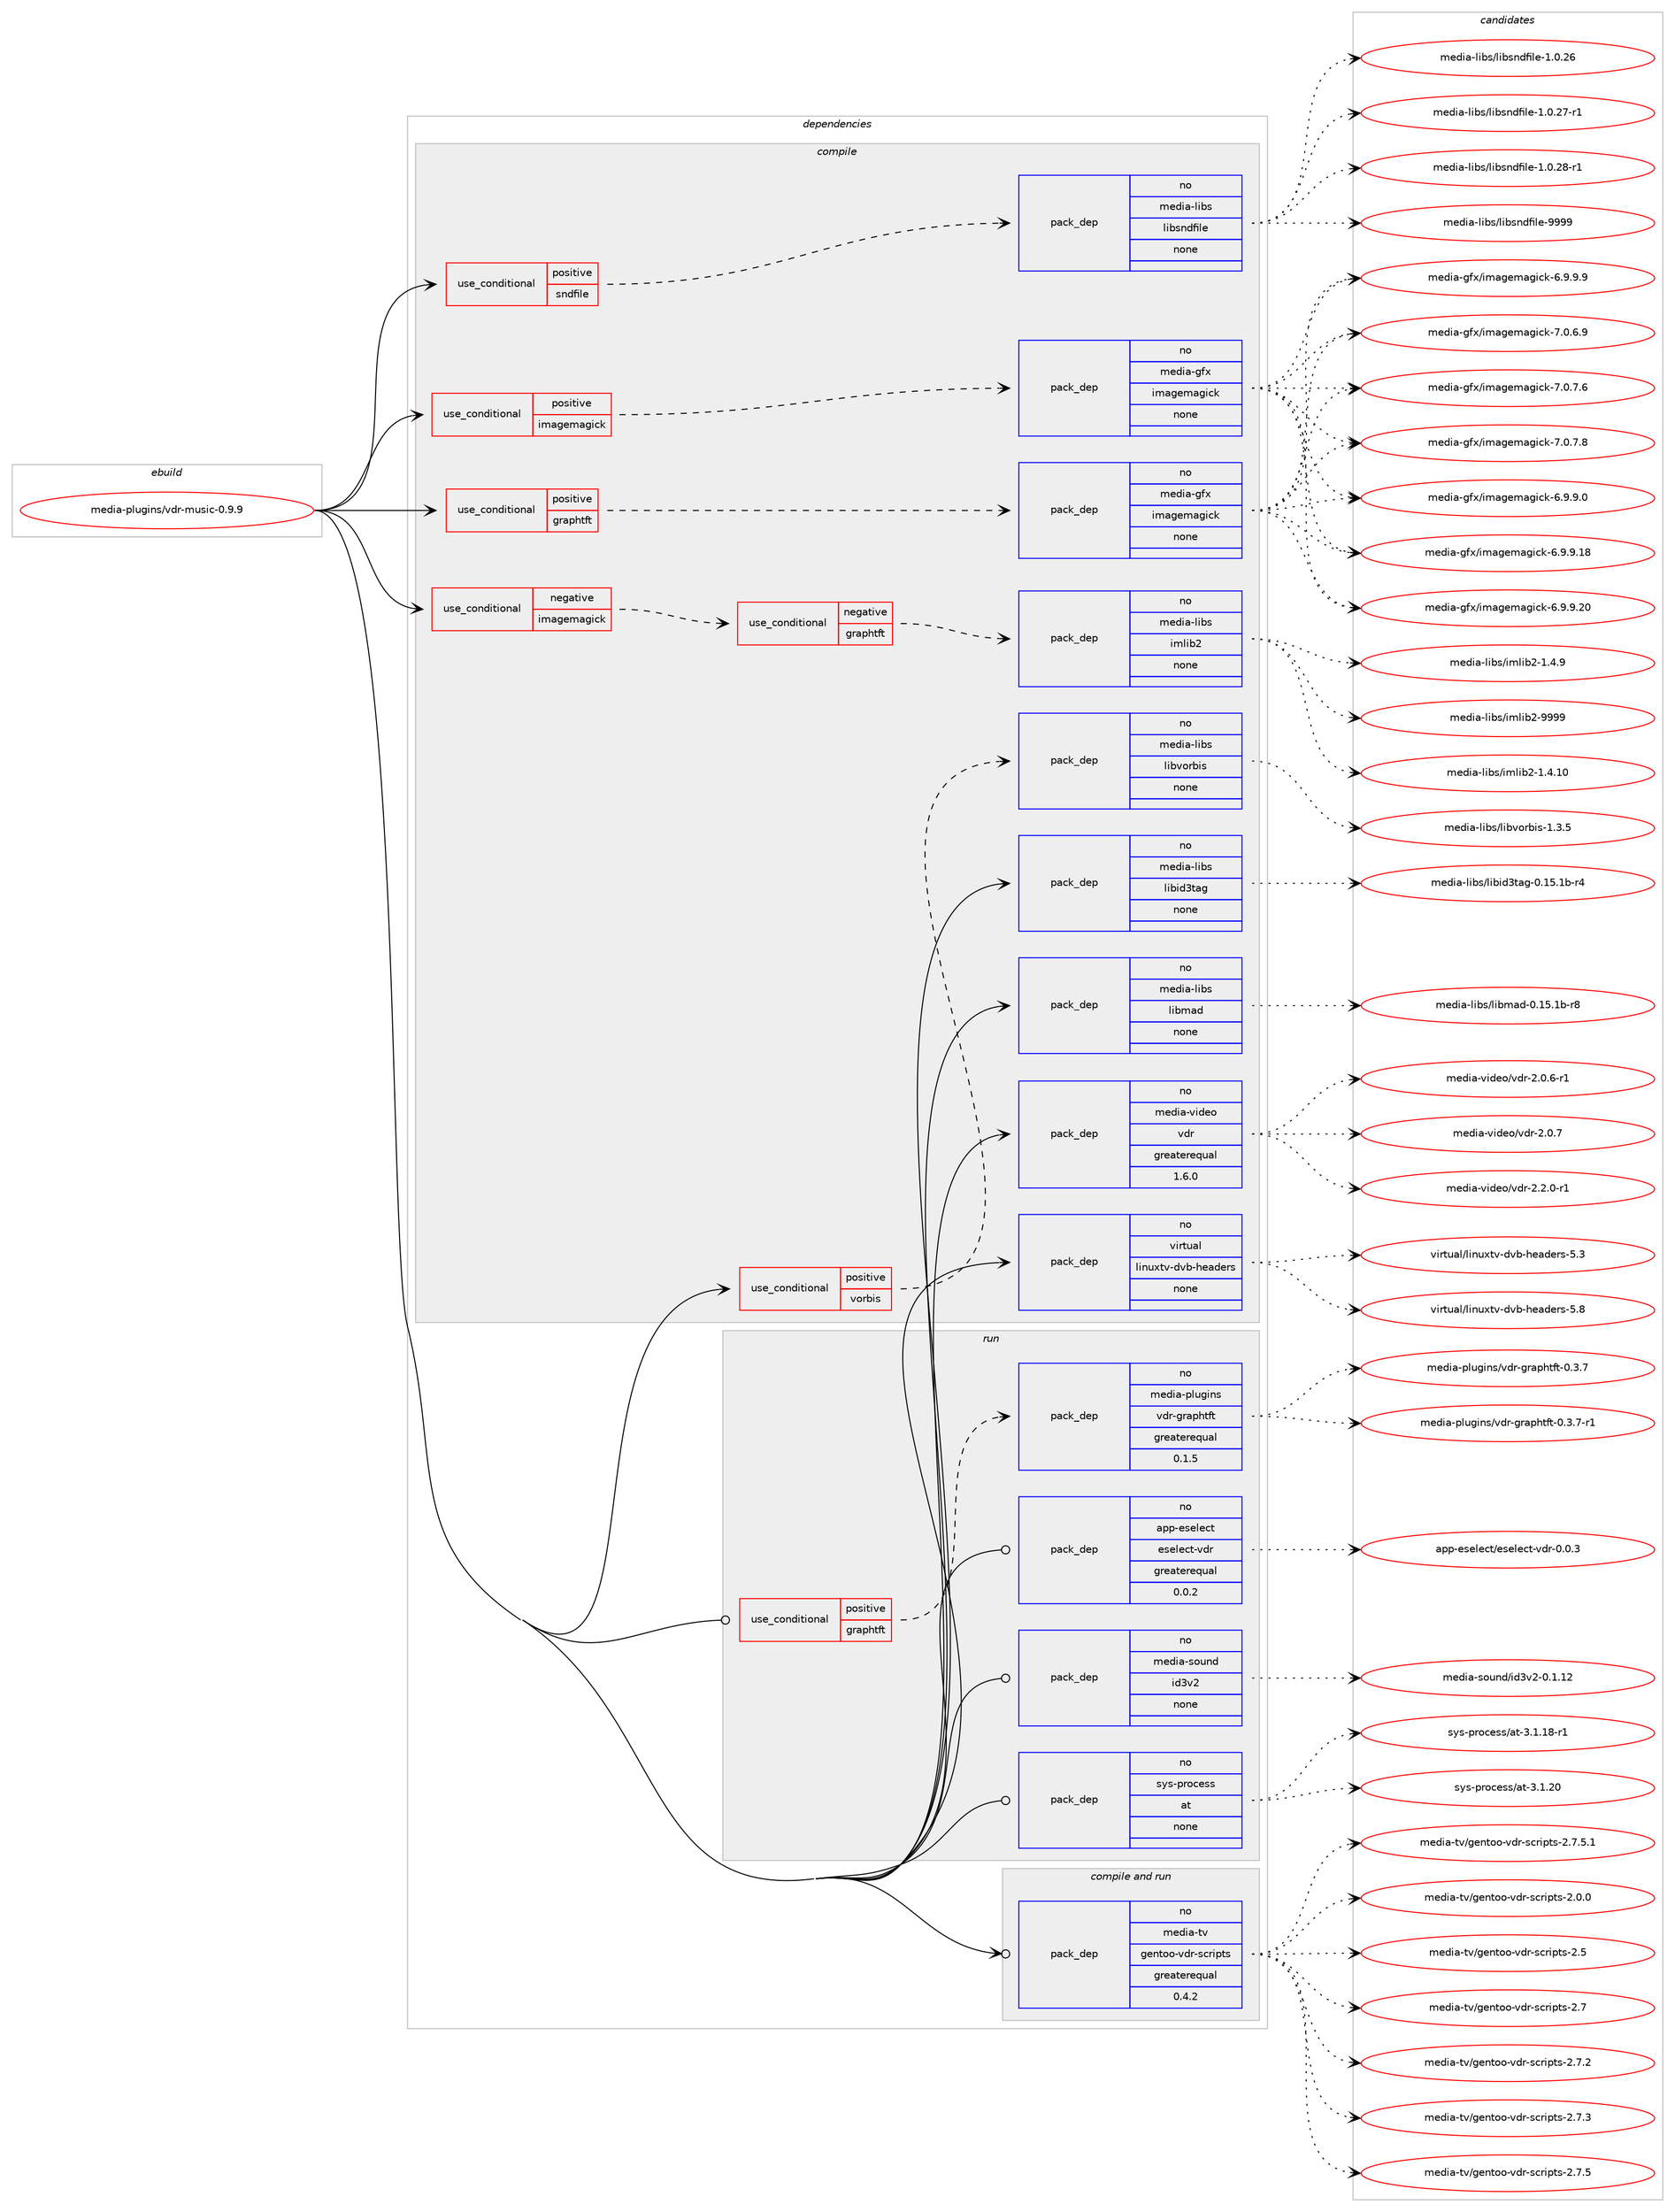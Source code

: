 digraph prolog {

# *************
# Graph options
# *************

newrank=true;
concentrate=true;
compound=true;
graph [rankdir=LR,fontname=Helvetica,fontsize=10,ranksep=1.5];#, ranksep=2.5, nodesep=0.2];
edge  [arrowhead=vee];
node  [fontname=Helvetica,fontsize=10];

# **********
# The ebuild
# **********

subgraph cluster_leftcol {
color=gray;
rank=same;
label=<<i>ebuild</i>>;
id [label="media-plugins/vdr-music-0.9.9", color=red, width=4, href="../media-plugins/vdr-music-0.9.9.svg"];
}

# ****************
# The dependencies
# ****************

subgraph cluster_midcol {
color=gray;
label=<<i>dependencies</i>>;
subgraph cluster_compile {
fillcolor="#eeeeee";
style=filled;
label=<<i>compile</i>>;
subgraph cond92479 {
dependency376396 [label=<<TABLE BORDER="0" CELLBORDER="1" CELLSPACING="0" CELLPADDING="4"><TR><TD ROWSPAN="3" CELLPADDING="10">use_conditional</TD></TR><TR><TD>negative</TD></TR><TR><TD>imagemagick</TD></TR></TABLE>>, shape=none, color=red];
subgraph cond92480 {
dependency376397 [label=<<TABLE BORDER="0" CELLBORDER="1" CELLSPACING="0" CELLPADDING="4"><TR><TD ROWSPAN="3" CELLPADDING="10">use_conditional</TD></TR><TR><TD>negative</TD></TR><TR><TD>graphtft</TD></TR></TABLE>>, shape=none, color=red];
subgraph pack277907 {
dependency376398 [label=<<TABLE BORDER="0" CELLBORDER="1" CELLSPACING="0" CELLPADDING="4" WIDTH="220"><TR><TD ROWSPAN="6" CELLPADDING="30">pack_dep</TD></TR><TR><TD WIDTH="110">no</TD></TR><TR><TD>media-libs</TD></TR><TR><TD>imlib2</TD></TR><TR><TD>none</TD></TR><TR><TD></TD></TR></TABLE>>, shape=none, color=blue];
}
dependency376397:e -> dependency376398:w [weight=20,style="dashed",arrowhead="vee"];
}
dependency376396:e -> dependency376397:w [weight=20,style="dashed",arrowhead="vee"];
}
id:e -> dependency376396:w [weight=20,style="solid",arrowhead="vee"];
subgraph cond92481 {
dependency376399 [label=<<TABLE BORDER="0" CELLBORDER="1" CELLSPACING="0" CELLPADDING="4"><TR><TD ROWSPAN="3" CELLPADDING="10">use_conditional</TD></TR><TR><TD>positive</TD></TR><TR><TD>graphtft</TD></TR></TABLE>>, shape=none, color=red];
subgraph pack277908 {
dependency376400 [label=<<TABLE BORDER="0" CELLBORDER="1" CELLSPACING="0" CELLPADDING="4" WIDTH="220"><TR><TD ROWSPAN="6" CELLPADDING="30">pack_dep</TD></TR><TR><TD WIDTH="110">no</TD></TR><TR><TD>media-gfx</TD></TR><TR><TD>imagemagick</TD></TR><TR><TD>none</TD></TR><TR><TD></TD></TR></TABLE>>, shape=none, color=blue];
}
dependency376399:e -> dependency376400:w [weight=20,style="dashed",arrowhead="vee"];
}
id:e -> dependency376399:w [weight=20,style="solid",arrowhead="vee"];
subgraph cond92482 {
dependency376401 [label=<<TABLE BORDER="0" CELLBORDER="1" CELLSPACING="0" CELLPADDING="4"><TR><TD ROWSPAN="3" CELLPADDING="10">use_conditional</TD></TR><TR><TD>positive</TD></TR><TR><TD>imagemagick</TD></TR></TABLE>>, shape=none, color=red];
subgraph pack277909 {
dependency376402 [label=<<TABLE BORDER="0" CELLBORDER="1" CELLSPACING="0" CELLPADDING="4" WIDTH="220"><TR><TD ROWSPAN="6" CELLPADDING="30">pack_dep</TD></TR><TR><TD WIDTH="110">no</TD></TR><TR><TD>media-gfx</TD></TR><TR><TD>imagemagick</TD></TR><TR><TD>none</TD></TR><TR><TD></TD></TR></TABLE>>, shape=none, color=blue];
}
dependency376401:e -> dependency376402:w [weight=20,style="dashed",arrowhead="vee"];
}
id:e -> dependency376401:w [weight=20,style="solid",arrowhead="vee"];
subgraph cond92483 {
dependency376403 [label=<<TABLE BORDER="0" CELLBORDER="1" CELLSPACING="0" CELLPADDING="4"><TR><TD ROWSPAN="3" CELLPADDING="10">use_conditional</TD></TR><TR><TD>positive</TD></TR><TR><TD>sndfile</TD></TR></TABLE>>, shape=none, color=red];
subgraph pack277910 {
dependency376404 [label=<<TABLE BORDER="0" CELLBORDER="1" CELLSPACING="0" CELLPADDING="4" WIDTH="220"><TR><TD ROWSPAN="6" CELLPADDING="30">pack_dep</TD></TR><TR><TD WIDTH="110">no</TD></TR><TR><TD>media-libs</TD></TR><TR><TD>libsndfile</TD></TR><TR><TD>none</TD></TR><TR><TD></TD></TR></TABLE>>, shape=none, color=blue];
}
dependency376403:e -> dependency376404:w [weight=20,style="dashed",arrowhead="vee"];
}
id:e -> dependency376403:w [weight=20,style="solid",arrowhead="vee"];
subgraph cond92484 {
dependency376405 [label=<<TABLE BORDER="0" CELLBORDER="1" CELLSPACING="0" CELLPADDING="4"><TR><TD ROWSPAN="3" CELLPADDING="10">use_conditional</TD></TR><TR><TD>positive</TD></TR><TR><TD>vorbis</TD></TR></TABLE>>, shape=none, color=red];
subgraph pack277911 {
dependency376406 [label=<<TABLE BORDER="0" CELLBORDER="1" CELLSPACING="0" CELLPADDING="4" WIDTH="220"><TR><TD ROWSPAN="6" CELLPADDING="30">pack_dep</TD></TR><TR><TD WIDTH="110">no</TD></TR><TR><TD>media-libs</TD></TR><TR><TD>libvorbis</TD></TR><TR><TD>none</TD></TR><TR><TD></TD></TR></TABLE>>, shape=none, color=blue];
}
dependency376405:e -> dependency376406:w [weight=20,style="dashed",arrowhead="vee"];
}
id:e -> dependency376405:w [weight=20,style="solid",arrowhead="vee"];
subgraph pack277912 {
dependency376407 [label=<<TABLE BORDER="0" CELLBORDER="1" CELLSPACING="0" CELLPADDING="4" WIDTH="220"><TR><TD ROWSPAN="6" CELLPADDING="30">pack_dep</TD></TR><TR><TD WIDTH="110">no</TD></TR><TR><TD>media-libs</TD></TR><TR><TD>libid3tag</TD></TR><TR><TD>none</TD></TR><TR><TD></TD></TR></TABLE>>, shape=none, color=blue];
}
id:e -> dependency376407:w [weight=20,style="solid",arrowhead="vee"];
subgraph pack277913 {
dependency376408 [label=<<TABLE BORDER="0" CELLBORDER="1" CELLSPACING="0" CELLPADDING="4" WIDTH="220"><TR><TD ROWSPAN="6" CELLPADDING="30">pack_dep</TD></TR><TR><TD WIDTH="110">no</TD></TR><TR><TD>media-libs</TD></TR><TR><TD>libmad</TD></TR><TR><TD>none</TD></TR><TR><TD></TD></TR></TABLE>>, shape=none, color=blue];
}
id:e -> dependency376408:w [weight=20,style="solid",arrowhead="vee"];
subgraph pack277914 {
dependency376409 [label=<<TABLE BORDER="0" CELLBORDER="1" CELLSPACING="0" CELLPADDING="4" WIDTH="220"><TR><TD ROWSPAN="6" CELLPADDING="30">pack_dep</TD></TR><TR><TD WIDTH="110">no</TD></TR><TR><TD>media-video</TD></TR><TR><TD>vdr</TD></TR><TR><TD>greaterequal</TD></TR><TR><TD>1.6.0</TD></TR></TABLE>>, shape=none, color=blue];
}
id:e -> dependency376409:w [weight=20,style="solid",arrowhead="vee"];
subgraph pack277915 {
dependency376410 [label=<<TABLE BORDER="0" CELLBORDER="1" CELLSPACING="0" CELLPADDING="4" WIDTH="220"><TR><TD ROWSPAN="6" CELLPADDING="30">pack_dep</TD></TR><TR><TD WIDTH="110">no</TD></TR><TR><TD>virtual</TD></TR><TR><TD>linuxtv-dvb-headers</TD></TR><TR><TD>none</TD></TR><TR><TD></TD></TR></TABLE>>, shape=none, color=blue];
}
id:e -> dependency376410:w [weight=20,style="solid",arrowhead="vee"];
}
subgraph cluster_compileandrun {
fillcolor="#eeeeee";
style=filled;
label=<<i>compile and run</i>>;
subgraph pack277916 {
dependency376411 [label=<<TABLE BORDER="0" CELLBORDER="1" CELLSPACING="0" CELLPADDING="4" WIDTH="220"><TR><TD ROWSPAN="6" CELLPADDING="30">pack_dep</TD></TR><TR><TD WIDTH="110">no</TD></TR><TR><TD>media-tv</TD></TR><TR><TD>gentoo-vdr-scripts</TD></TR><TR><TD>greaterequal</TD></TR><TR><TD>0.4.2</TD></TR></TABLE>>, shape=none, color=blue];
}
id:e -> dependency376411:w [weight=20,style="solid",arrowhead="odotvee"];
}
subgraph cluster_run {
fillcolor="#eeeeee";
style=filled;
label=<<i>run</i>>;
subgraph cond92485 {
dependency376412 [label=<<TABLE BORDER="0" CELLBORDER="1" CELLSPACING="0" CELLPADDING="4"><TR><TD ROWSPAN="3" CELLPADDING="10">use_conditional</TD></TR><TR><TD>positive</TD></TR><TR><TD>graphtft</TD></TR></TABLE>>, shape=none, color=red];
subgraph pack277917 {
dependency376413 [label=<<TABLE BORDER="0" CELLBORDER="1" CELLSPACING="0" CELLPADDING="4" WIDTH="220"><TR><TD ROWSPAN="6" CELLPADDING="30">pack_dep</TD></TR><TR><TD WIDTH="110">no</TD></TR><TR><TD>media-plugins</TD></TR><TR><TD>vdr-graphtft</TD></TR><TR><TD>greaterequal</TD></TR><TR><TD>0.1.5</TD></TR></TABLE>>, shape=none, color=blue];
}
dependency376412:e -> dependency376413:w [weight=20,style="dashed",arrowhead="vee"];
}
id:e -> dependency376412:w [weight=20,style="solid",arrowhead="odot"];
subgraph pack277918 {
dependency376414 [label=<<TABLE BORDER="0" CELLBORDER="1" CELLSPACING="0" CELLPADDING="4" WIDTH="220"><TR><TD ROWSPAN="6" CELLPADDING="30">pack_dep</TD></TR><TR><TD WIDTH="110">no</TD></TR><TR><TD>app-eselect</TD></TR><TR><TD>eselect-vdr</TD></TR><TR><TD>greaterequal</TD></TR><TR><TD>0.0.2</TD></TR></TABLE>>, shape=none, color=blue];
}
id:e -> dependency376414:w [weight=20,style="solid",arrowhead="odot"];
subgraph pack277919 {
dependency376415 [label=<<TABLE BORDER="0" CELLBORDER="1" CELLSPACING="0" CELLPADDING="4" WIDTH="220"><TR><TD ROWSPAN="6" CELLPADDING="30">pack_dep</TD></TR><TR><TD WIDTH="110">no</TD></TR><TR><TD>media-sound</TD></TR><TR><TD>id3v2</TD></TR><TR><TD>none</TD></TR><TR><TD></TD></TR></TABLE>>, shape=none, color=blue];
}
id:e -> dependency376415:w [weight=20,style="solid",arrowhead="odot"];
subgraph pack277920 {
dependency376416 [label=<<TABLE BORDER="0" CELLBORDER="1" CELLSPACING="0" CELLPADDING="4" WIDTH="220"><TR><TD ROWSPAN="6" CELLPADDING="30">pack_dep</TD></TR><TR><TD WIDTH="110">no</TD></TR><TR><TD>sys-process</TD></TR><TR><TD>at</TD></TR><TR><TD>none</TD></TR><TR><TD></TD></TR></TABLE>>, shape=none, color=blue];
}
id:e -> dependency376416:w [weight=20,style="solid",arrowhead="odot"];
}
}

# **************
# The candidates
# **************

subgraph cluster_choices {
rank=same;
color=gray;
label=<<i>candidates</i>>;

subgraph choice277907 {
color=black;
nodesep=1;
choice10910110010597451081059811547105109108105985045494652464948 [label="media-libs/imlib2-1.4.10", color=red, width=4,href="../media-libs/imlib2-1.4.10.svg"];
choice109101100105974510810598115471051091081059850454946524657 [label="media-libs/imlib2-1.4.9", color=red, width=4,href="../media-libs/imlib2-1.4.9.svg"];
choice1091011001059745108105981154710510910810598504557575757 [label="media-libs/imlib2-9999", color=red, width=4,href="../media-libs/imlib2-9999.svg"];
dependency376398:e -> choice10910110010597451081059811547105109108105985045494652464948:w [style=dotted,weight="100"];
dependency376398:e -> choice109101100105974510810598115471051091081059850454946524657:w [style=dotted,weight="100"];
dependency376398:e -> choice1091011001059745108105981154710510910810598504557575757:w [style=dotted,weight="100"];
}
subgraph choice277908 {
color=black;
nodesep=1;
choice1091011001059745103102120471051099710310110997103105991074554465746574648 [label="media-gfx/imagemagick-6.9.9.0", color=red, width=4,href="../media-gfx/imagemagick-6.9.9.0.svg"];
choice109101100105974510310212047105109971031011099710310599107455446574657464956 [label="media-gfx/imagemagick-6.9.9.18", color=red, width=4,href="../media-gfx/imagemagick-6.9.9.18.svg"];
choice109101100105974510310212047105109971031011099710310599107455446574657465048 [label="media-gfx/imagemagick-6.9.9.20", color=red, width=4,href="../media-gfx/imagemagick-6.9.9.20.svg"];
choice1091011001059745103102120471051099710310110997103105991074554465746574657 [label="media-gfx/imagemagick-6.9.9.9", color=red, width=4,href="../media-gfx/imagemagick-6.9.9.9.svg"];
choice1091011001059745103102120471051099710310110997103105991074555464846544657 [label="media-gfx/imagemagick-7.0.6.9", color=red, width=4,href="../media-gfx/imagemagick-7.0.6.9.svg"];
choice1091011001059745103102120471051099710310110997103105991074555464846554654 [label="media-gfx/imagemagick-7.0.7.6", color=red, width=4,href="../media-gfx/imagemagick-7.0.7.6.svg"];
choice1091011001059745103102120471051099710310110997103105991074555464846554656 [label="media-gfx/imagemagick-7.0.7.8", color=red, width=4,href="../media-gfx/imagemagick-7.0.7.8.svg"];
dependency376400:e -> choice1091011001059745103102120471051099710310110997103105991074554465746574648:w [style=dotted,weight="100"];
dependency376400:e -> choice109101100105974510310212047105109971031011099710310599107455446574657464956:w [style=dotted,weight="100"];
dependency376400:e -> choice109101100105974510310212047105109971031011099710310599107455446574657465048:w [style=dotted,weight="100"];
dependency376400:e -> choice1091011001059745103102120471051099710310110997103105991074554465746574657:w [style=dotted,weight="100"];
dependency376400:e -> choice1091011001059745103102120471051099710310110997103105991074555464846544657:w [style=dotted,weight="100"];
dependency376400:e -> choice1091011001059745103102120471051099710310110997103105991074555464846554654:w [style=dotted,weight="100"];
dependency376400:e -> choice1091011001059745103102120471051099710310110997103105991074555464846554656:w [style=dotted,weight="100"];
}
subgraph choice277909 {
color=black;
nodesep=1;
choice1091011001059745103102120471051099710310110997103105991074554465746574648 [label="media-gfx/imagemagick-6.9.9.0", color=red, width=4,href="../media-gfx/imagemagick-6.9.9.0.svg"];
choice109101100105974510310212047105109971031011099710310599107455446574657464956 [label="media-gfx/imagemagick-6.9.9.18", color=red, width=4,href="../media-gfx/imagemagick-6.9.9.18.svg"];
choice109101100105974510310212047105109971031011099710310599107455446574657465048 [label="media-gfx/imagemagick-6.9.9.20", color=red, width=4,href="../media-gfx/imagemagick-6.9.9.20.svg"];
choice1091011001059745103102120471051099710310110997103105991074554465746574657 [label="media-gfx/imagemagick-6.9.9.9", color=red, width=4,href="../media-gfx/imagemagick-6.9.9.9.svg"];
choice1091011001059745103102120471051099710310110997103105991074555464846544657 [label="media-gfx/imagemagick-7.0.6.9", color=red, width=4,href="../media-gfx/imagemagick-7.0.6.9.svg"];
choice1091011001059745103102120471051099710310110997103105991074555464846554654 [label="media-gfx/imagemagick-7.0.7.6", color=red, width=4,href="../media-gfx/imagemagick-7.0.7.6.svg"];
choice1091011001059745103102120471051099710310110997103105991074555464846554656 [label="media-gfx/imagemagick-7.0.7.8", color=red, width=4,href="../media-gfx/imagemagick-7.0.7.8.svg"];
dependency376402:e -> choice1091011001059745103102120471051099710310110997103105991074554465746574648:w [style=dotted,weight="100"];
dependency376402:e -> choice109101100105974510310212047105109971031011099710310599107455446574657464956:w [style=dotted,weight="100"];
dependency376402:e -> choice109101100105974510310212047105109971031011099710310599107455446574657465048:w [style=dotted,weight="100"];
dependency376402:e -> choice1091011001059745103102120471051099710310110997103105991074554465746574657:w [style=dotted,weight="100"];
dependency376402:e -> choice1091011001059745103102120471051099710310110997103105991074555464846544657:w [style=dotted,weight="100"];
dependency376402:e -> choice1091011001059745103102120471051099710310110997103105991074555464846554654:w [style=dotted,weight="100"];
dependency376402:e -> choice1091011001059745103102120471051099710310110997103105991074555464846554656:w [style=dotted,weight="100"];
}
subgraph choice277910 {
color=black;
nodesep=1;
choice109101100105974510810598115471081059811511010010210510810145494648465054 [label="media-libs/libsndfile-1.0.26", color=red, width=4,href="../media-libs/libsndfile-1.0.26.svg"];
choice1091011001059745108105981154710810598115110100102105108101454946484650554511449 [label="media-libs/libsndfile-1.0.27-r1", color=red, width=4,href="../media-libs/libsndfile-1.0.27-r1.svg"];
choice1091011001059745108105981154710810598115110100102105108101454946484650564511449 [label="media-libs/libsndfile-1.0.28-r1", color=red, width=4,href="../media-libs/libsndfile-1.0.28-r1.svg"];
choice10910110010597451081059811547108105981151101001021051081014557575757 [label="media-libs/libsndfile-9999", color=red, width=4,href="../media-libs/libsndfile-9999.svg"];
dependency376404:e -> choice109101100105974510810598115471081059811511010010210510810145494648465054:w [style=dotted,weight="100"];
dependency376404:e -> choice1091011001059745108105981154710810598115110100102105108101454946484650554511449:w [style=dotted,weight="100"];
dependency376404:e -> choice1091011001059745108105981154710810598115110100102105108101454946484650564511449:w [style=dotted,weight="100"];
dependency376404:e -> choice10910110010597451081059811547108105981151101001021051081014557575757:w [style=dotted,weight="100"];
}
subgraph choice277911 {
color=black;
nodesep=1;
choice109101100105974510810598115471081059811811111498105115454946514653 [label="media-libs/libvorbis-1.3.5", color=red, width=4,href="../media-libs/libvorbis-1.3.5.svg"];
dependency376406:e -> choice109101100105974510810598115471081059811811111498105115454946514653:w [style=dotted,weight="100"];
}
subgraph choice277912 {
color=black;
nodesep=1;
choice1091011001059745108105981154710810598105100511169710345484649534649984511452 [label="media-libs/libid3tag-0.15.1b-r4", color=red, width=4,href="../media-libs/libid3tag-0.15.1b-r4.svg"];
dependency376407:e -> choice1091011001059745108105981154710810598105100511169710345484649534649984511452:w [style=dotted,weight="100"];
}
subgraph choice277913 {
color=black;
nodesep=1;
choice10910110010597451081059811547108105981099710045484649534649984511456 [label="media-libs/libmad-0.15.1b-r8", color=red, width=4,href="../media-libs/libmad-0.15.1b-r8.svg"];
dependency376408:e -> choice10910110010597451081059811547108105981099710045484649534649984511456:w [style=dotted,weight="100"];
}
subgraph choice277914 {
color=black;
nodesep=1;
choice1091011001059745118105100101111471181001144550464846544511449 [label="media-video/vdr-2.0.6-r1", color=red, width=4,href="../media-video/vdr-2.0.6-r1.svg"];
choice109101100105974511810510010111147118100114455046484655 [label="media-video/vdr-2.0.7", color=red, width=4,href="../media-video/vdr-2.0.7.svg"];
choice1091011001059745118105100101111471181001144550465046484511449 [label="media-video/vdr-2.2.0-r1", color=red, width=4,href="../media-video/vdr-2.2.0-r1.svg"];
dependency376409:e -> choice1091011001059745118105100101111471181001144550464846544511449:w [style=dotted,weight="100"];
dependency376409:e -> choice109101100105974511810510010111147118100114455046484655:w [style=dotted,weight="100"];
dependency376409:e -> choice1091011001059745118105100101111471181001144550465046484511449:w [style=dotted,weight="100"];
}
subgraph choice277915 {
color=black;
nodesep=1;
choice11810511411611797108471081051101171201161184510011898451041019710010111411545534651 [label="virtual/linuxtv-dvb-headers-5.3", color=red, width=4,href="../virtual/linuxtv-dvb-headers-5.3.svg"];
choice11810511411611797108471081051101171201161184510011898451041019710010111411545534656 [label="virtual/linuxtv-dvb-headers-5.8", color=red, width=4,href="../virtual/linuxtv-dvb-headers-5.8.svg"];
dependency376410:e -> choice11810511411611797108471081051101171201161184510011898451041019710010111411545534651:w [style=dotted,weight="100"];
dependency376410:e -> choice11810511411611797108471081051101171201161184510011898451041019710010111411545534656:w [style=dotted,weight="100"];
}
subgraph choice277916 {
color=black;
nodesep=1;
choice109101100105974511611847103101110116111111451181001144511599114105112116115455046484648 [label="media-tv/gentoo-vdr-scripts-2.0.0", color=red, width=4,href="../media-tv/gentoo-vdr-scripts-2.0.0.svg"];
choice10910110010597451161184710310111011611111145118100114451159911410511211611545504653 [label="media-tv/gentoo-vdr-scripts-2.5", color=red, width=4,href="../media-tv/gentoo-vdr-scripts-2.5.svg"];
choice10910110010597451161184710310111011611111145118100114451159911410511211611545504655 [label="media-tv/gentoo-vdr-scripts-2.7", color=red, width=4,href="../media-tv/gentoo-vdr-scripts-2.7.svg"];
choice109101100105974511611847103101110116111111451181001144511599114105112116115455046554650 [label="media-tv/gentoo-vdr-scripts-2.7.2", color=red, width=4,href="../media-tv/gentoo-vdr-scripts-2.7.2.svg"];
choice109101100105974511611847103101110116111111451181001144511599114105112116115455046554651 [label="media-tv/gentoo-vdr-scripts-2.7.3", color=red, width=4,href="../media-tv/gentoo-vdr-scripts-2.7.3.svg"];
choice109101100105974511611847103101110116111111451181001144511599114105112116115455046554653 [label="media-tv/gentoo-vdr-scripts-2.7.5", color=red, width=4,href="../media-tv/gentoo-vdr-scripts-2.7.5.svg"];
choice1091011001059745116118471031011101161111114511810011445115991141051121161154550465546534649 [label="media-tv/gentoo-vdr-scripts-2.7.5.1", color=red, width=4,href="../media-tv/gentoo-vdr-scripts-2.7.5.1.svg"];
dependency376411:e -> choice109101100105974511611847103101110116111111451181001144511599114105112116115455046484648:w [style=dotted,weight="100"];
dependency376411:e -> choice10910110010597451161184710310111011611111145118100114451159911410511211611545504653:w [style=dotted,weight="100"];
dependency376411:e -> choice10910110010597451161184710310111011611111145118100114451159911410511211611545504655:w [style=dotted,weight="100"];
dependency376411:e -> choice109101100105974511611847103101110116111111451181001144511599114105112116115455046554650:w [style=dotted,weight="100"];
dependency376411:e -> choice109101100105974511611847103101110116111111451181001144511599114105112116115455046554651:w [style=dotted,weight="100"];
dependency376411:e -> choice109101100105974511611847103101110116111111451181001144511599114105112116115455046554653:w [style=dotted,weight="100"];
dependency376411:e -> choice1091011001059745116118471031011101161111114511810011445115991141051121161154550465546534649:w [style=dotted,weight="100"];
}
subgraph choice277917 {
color=black;
nodesep=1;
choice1091011001059745112108117103105110115471181001144510311497112104116102116454846514655 [label="media-plugins/vdr-graphtft-0.3.7", color=red, width=4,href="../media-plugins/vdr-graphtft-0.3.7.svg"];
choice10910110010597451121081171031051101154711810011445103114971121041161021164548465146554511449 [label="media-plugins/vdr-graphtft-0.3.7-r1", color=red, width=4,href="../media-plugins/vdr-graphtft-0.3.7-r1.svg"];
dependency376413:e -> choice1091011001059745112108117103105110115471181001144510311497112104116102116454846514655:w [style=dotted,weight="100"];
dependency376413:e -> choice10910110010597451121081171031051101154711810011445103114971121041161021164548465146554511449:w [style=dotted,weight="100"];
}
subgraph choice277918 {
color=black;
nodesep=1;
choice971121124510111510110810199116471011151011081019911645118100114454846484651 [label="app-eselect/eselect-vdr-0.0.3", color=red, width=4,href="../app-eselect/eselect-vdr-0.0.3.svg"];
dependency376414:e -> choice971121124510111510110810199116471011151011081019911645118100114454846484651:w [style=dotted,weight="100"];
}
subgraph choice277919 {
color=black;
nodesep=1;
choice109101100105974511511111711010047105100511185045484649464950 [label="media-sound/id3v2-0.1.12", color=red, width=4,href="../media-sound/id3v2-0.1.12.svg"];
dependency376415:e -> choice109101100105974511511111711010047105100511185045484649464950:w [style=dotted,weight="100"];
}
subgraph choice277920 {
color=black;
nodesep=1;
choice11512111545112114111991011151154797116455146494649564511449 [label="sys-process/at-3.1.18-r1", color=red, width=4,href="../sys-process/at-3.1.18-r1.svg"];
choice1151211154511211411199101115115479711645514649465048 [label="sys-process/at-3.1.20", color=red, width=4,href="../sys-process/at-3.1.20.svg"];
dependency376416:e -> choice11512111545112114111991011151154797116455146494649564511449:w [style=dotted,weight="100"];
dependency376416:e -> choice1151211154511211411199101115115479711645514649465048:w [style=dotted,weight="100"];
}
}

}
